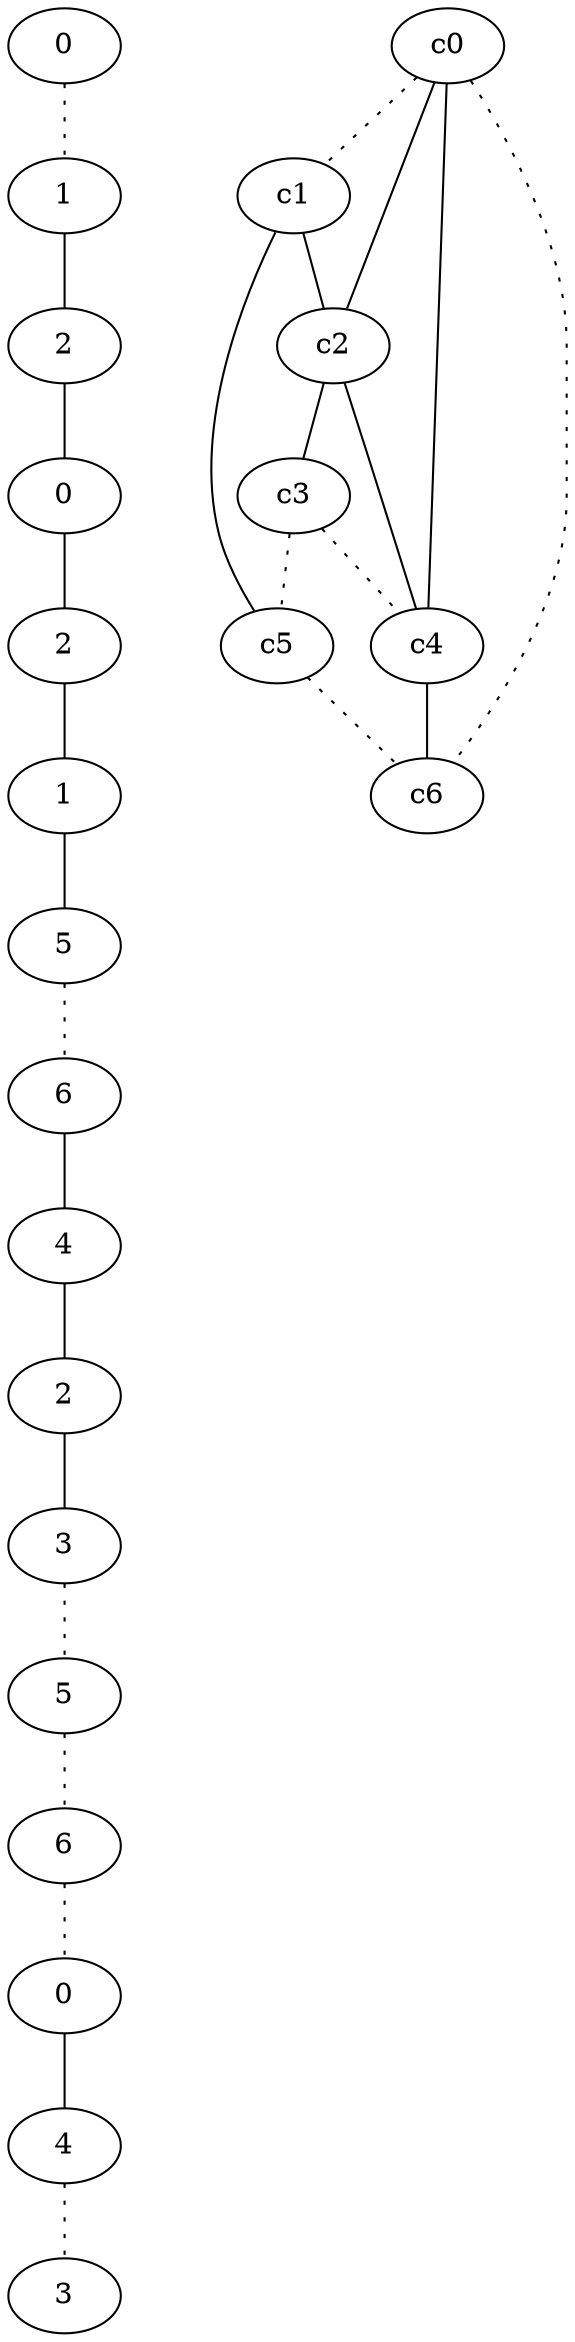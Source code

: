 graph {
a0[label=0];
a1[label=1];
a2[label=2];
a3[label=0];
a4[label=2];
a5[label=1];
a6[label=5];
a7[label=6];
a8[label=4];
a9[label=2];
a10[label=3];
a11[label=5];
a12[label=6];
a13[label=0];
a14[label=4];
a15[label=3];
a0 -- a1 [style=dotted];
a1 -- a2;
a2 -- a3;
a3 -- a4;
a4 -- a5;
a5 -- a6;
a6 -- a7 [style=dotted];
a7 -- a8;
a8 -- a9;
a9 -- a10;
a10 -- a11 [style=dotted];
a11 -- a12 [style=dotted];
a12 -- a13 [style=dotted];
a13 -- a14;
a14 -- a15 [style=dotted];
c0 -- c1 [style=dotted];
c0 -- c2;
c0 -- c4;
c0 -- c6 [style=dotted];
c1 -- c2;
c1 -- c5;
c2 -- c3;
c2 -- c4;
c3 -- c4 [style=dotted];
c3 -- c5 [style=dotted];
c4 -- c6;
c5 -- c6 [style=dotted];
}
